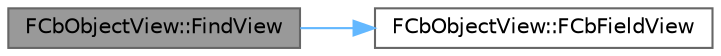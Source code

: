 digraph "FCbObjectView::FindView"
{
 // INTERACTIVE_SVG=YES
 // LATEX_PDF_SIZE
  bgcolor="transparent";
  edge [fontname=Helvetica,fontsize=10,labelfontname=Helvetica,labelfontsize=10];
  node [fontname=Helvetica,fontsize=10,shape=box,height=0.2,width=0.4];
  rankdir="LR";
  Node1 [id="Node000001",label="FCbObjectView::FindView",height=0.2,width=0.4,color="gray40", fillcolor="grey60", style="filled", fontcolor="black",tooltip="Find a field by case-sensitive name comparison."];
  Node1 -> Node2 [id="edge1_Node000001_Node000002",color="steelblue1",style="solid",tooltip=" "];
  Node2 [id="Node000002",label="FCbObjectView::FCbFieldView",height=0.2,width=0.4,color="grey40", fillcolor="white", style="filled",URL="$dc/d1a/classFCbObjectView.html#af9e4f62f0555f921523c2a817a2cd11e",tooltip=" "];
}
